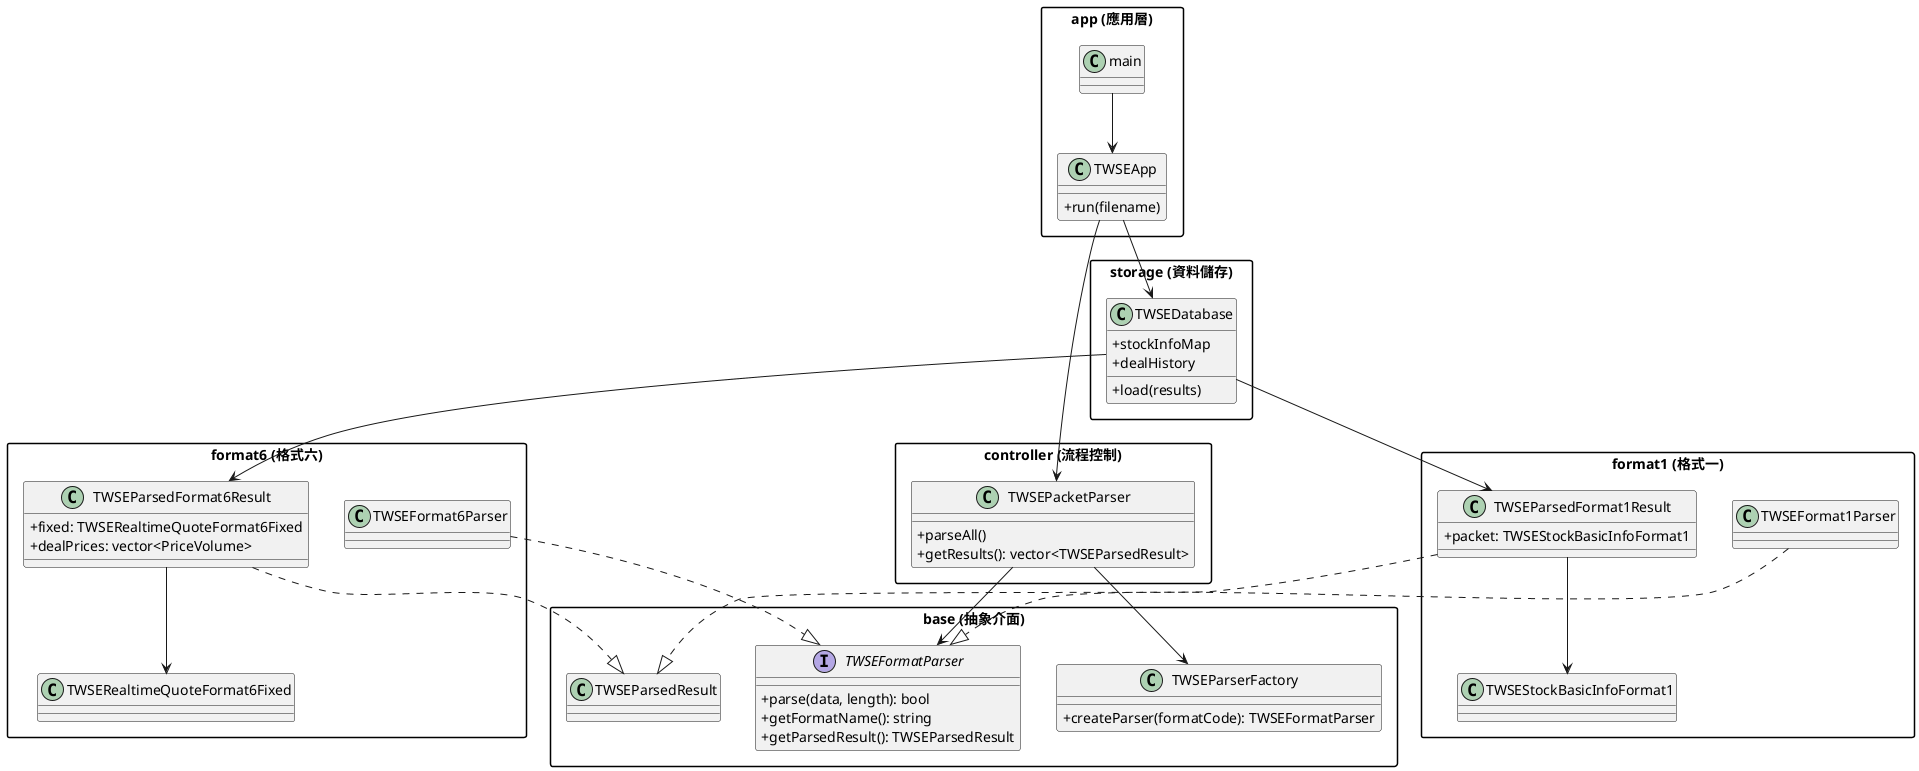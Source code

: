 @startuml
skinparam classAttributeIconSize 0
skinparam defaultTextAlignment center
skinparam packageStyle rectangle

' ===================== 抽象基底層 =====================
package "base (抽象介面)" {
    interface TWSEFormatParser {
        +parse(data, length): bool
        +getFormatName(): string
        +getParsedResult(): TWSEParsedResult
    }

    class TWSEParsedResult {
    }

    class TWSEParserFactory {
        +createParser(formatCode): TWSEFormatParser
    }
}

' ===================== 格式解析器層 =====================
package "format1 (格式一)" {
    class TWSEFormat1Parser
    class TWSEParsedFormat1Result {
        +packet: TWSEStockBasicInfoFormat1
    }
    class TWSEStockBasicInfoFormat1

    TWSEFormat1Parser ..|> TWSEFormatParser
    TWSEParsedFormat1Result ..|> TWSEParsedResult
    TWSEParsedFormat1Result --> TWSEStockBasicInfoFormat1
}

package "format6 (格式六)" {
    class TWSEFormat6Parser
    class TWSEParsedFormat6Result {
        +fixed: TWSERealtimeQuoteFormat6Fixed
        +dealPrices: vector<PriceVolume>
    }
    class TWSERealtimeQuoteFormat6Fixed

    TWSEFormat6Parser ..|> TWSEFormatParser
    TWSEParsedFormat6Result ..|> TWSEParsedResult
    TWSEParsedFormat6Result --> TWSERealtimeQuoteFormat6Fixed
}

' ===================== 控制與應用層 =====================
package "controller (流程控制)" {
    class TWSEPacketParser {
        +parseAll()
        +getResults(): vector<TWSEParsedResult>
    }

    TWSEPacketParser --> TWSEParserFactory
    TWSEPacketParser --> TWSEFormatParser
}

package "storage (資料儲存)" {
    class TWSEDatabase {
        +stockInfoMap
        +dealHistory
        +load(results)
    }

    TWSEDatabase --> TWSEParsedFormat1Result
    TWSEDatabase --> TWSEParsedFormat6Result
}

package "app (應用層)" {
    class TWSEApp {
        +run(filename)
    }
    class main

    main --> TWSEApp
    TWSEApp --> TWSEPacketParser
    TWSEApp --> TWSEDatabase
}
@enduml

